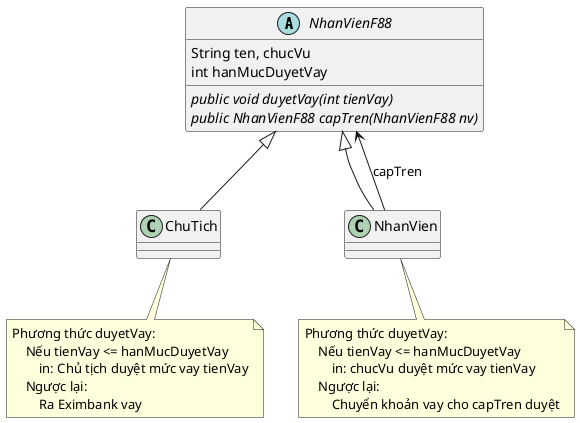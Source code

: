 @startuml
abstract NhanVienF88{
    String ten, chucVu
    int hanMucDuyetVay
    public {abstract} void duyetVay(int tienVay)
    public {abstract} NhanVienF88 capTren(NhanVienF88 nv)
}

NhanVienF88 <|-- ChuTich
NhanVienF88 <|-- NhanVien
NhanVien --> NhanVienF88 : capTren

note bottom of ChuTich
    Phương thức duyetVay:
        Nếu tienVay <= hanMucDuyetVay
            in: Chủ tịch duyệt mức vay tienVay
        Ngược lại:
            Ra Eximbank vay
end note

note bottom of NhanVien
    Phương thức duyetVay:
        Nếu tienVay <= hanMucDuyetVay
            in: chucVu duyệt mức vay tienVay
        Ngược lại:
            Chuyển khoản vay cho capTren duyệt
end note
@enduml